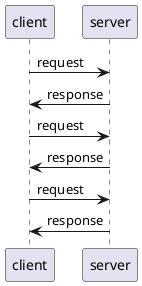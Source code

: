 @startuml pingpong

client -> server : request
server -> client : response
client -> server : request
server -> client : response
client -> server : request
server -> client : response

@enduml